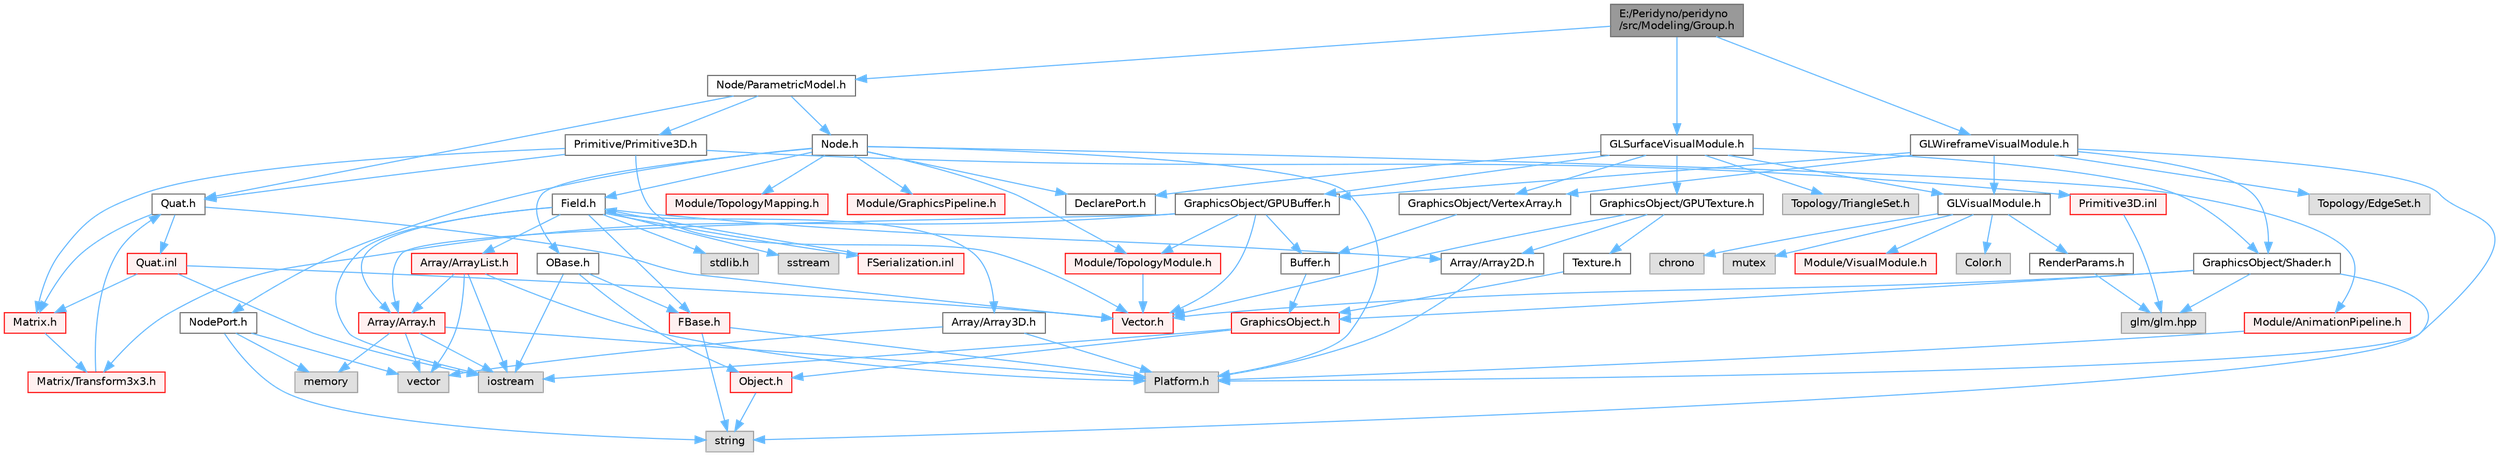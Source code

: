 digraph "E:/Peridyno/peridyno/src/Modeling/Group.h"
{
 // LATEX_PDF_SIZE
  bgcolor="transparent";
  edge [fontname=Helvetica,fontsize=10,labelfontname=Helvetica,labelfontsize=10];
  node [fontname=Helvetica,fontsize=10,shape=box,height=0.2,width=0.4];
  Node1 [id="Node000001",label="E:/Peridyno/peridyno\l/src/Modeling/Group.h",height=0.2,width=0.4,color="gray40", fillcolor="grey60", style="filled", fontcolor="black",tooltip=" "];
  Node1 -> Node2 [id="edge1_Node000001_Node000002",color="steelblue1",style="solid",tooltip=" "];
  Node2 [id="Node000002",label="Node/ParametricModel.h",height=0.2,width=0.4,color="grey40", fillcolor="white", style="filled",URL="$_parametric_model_8h.html",tooltip=" "];
  Node2 -> Node3 [id="edge2_Node000002_Node000003",color="steelblue1",style="solid",tooltip=" "];
  Node3 [id="Node000003",label="Node.h",height=0.2,width=0.4,color="grey40", fillcolor="white", style="filled",URL="$_node_8h.html",tooltip=" "];
  Node3 -> Node4 [id="edge3_Node000003_Node000004",color="steelblue1",style="solid",tooltip=" "];
  Node4 [id="Node000004",label="OBase.h",height=0.2,width=0.4,color="grey40", fillcolor="white", style="filled",URL="$_o_base_8h.html",tooltip=" "];
  Node4 -> Node5 [id="edge4_Node000004_Node000005",color="steelblue1",style="solid",tooltip=" "];
  Node5 [id="Node000005",label="iostream",height=0.2,width=0.4,color="grey60", fillcolor="#E0E0E0", style="filled",tooltip=" "];
  Node4 -> Node6 [id="edge5_Node000004_Node000006",color="steelblue1",style="solid",tooltip=" "];
  Node6 [id="Node000006",label="FBase.h",height=0.2,width=0.4,color="red", fillcolor="#FFF0F0", style="filled",URL="$_f_base_8h.html",tooltip=" "];
  Node6 -> Node7 [id="edge6_Node000006_Node000007",color="steelblue1",style="solid",tooltip=" "];
  Node7 [id="Node000007",label="Platform.h",height=0.2,width=0.4,color="grey60", fillcolor="#E0E0E0", style="filled",tooltip=" "];
  Node6 -> Node10 [id="edge7_Node000006_Node000010",color="steelblue1",style="solid",tooltip=" "];
  Node10 [id="Node000010",label="string",height=0.2,width=0.4,color="grey60", fillcolor="#E0E0E0", style="filled",tooltip=" "];
  Node4 -> Node13 [id="edge8_Node000004_Node000013",color="steelblue1",style="solid",tooltip=" "];
  Node13 [id="Node000013",label="Object.h",height=0.2,width=0.4,color="red", fillcolor="#FFF0F0", style="filled",URL="$_object_8h.html",tooltip=" "];
  Node13 -> Node10 [id="edge9_Node000013_Node000010",color="steelblue1",style="solid",tooltip=" "];
  Node3 -> Node16 [id="edge10_Node000003_Node000016",color="steelblue1",style="solid",tooltip=" "];
  Node16 [id="Node000016",label="Field.h",height=0.2,width=0.4,color="grey40", fillcolor="white", style="filled",URL="$_field_8h.html",tooltip=" "];
  Node16 -> Node5 [id="edge11_Node000016_Node000005",color="steelblue1",style="solid",tooltip=" "];
  Node16 -> Node17 [id="edge12_Node000016_Node000017",color="steelblue1",style="solid",tooltip=" "];
  Node17 [id="Node000017",label="stdlib.h",height=0.2,width=0.4,color="grey60", fillcolor="#E0E0E0", style="filled",tooltip=" "];
  Node16 -> Node18 [id="edge13_Node000016_Node000018",color="steelblue1",style="solid",tooltip=" "];
  Node18 [id="Node000018",label="sstream",height=0.2,width=0.4,color="grey60", fillcolor="#E0E0E0", style="filled",tooltip=" "];
  Node16 -> Node6 [id="edge14_Node000016_Node000006",color="steelblue1",style="solid",tooltip=" "];
  Node16 -> Node19 [id="edge15_Node000016_Node000019",color="steelblue1",style="solid",tooltip=" "];
  Node19 [id="Node000019",label="Array/Array.h",height=0.2,width=0.4,color="red", fillcolor="#FFF0F0", style="filled",URL="$_array_8h.html",tooltip=" "];
  Node19 -> Node7 [id="edge16_Node000019_Node000007",color="steelblue1",style="solid",tooltip=" "];
  Node19 -> Node21 [id="edge17_Node000019_Node000021",color="steelblue1",style="solid",tooltip=" "];
  Node21 [id="Node000021",label="vector",height=0.2,width=0.4,color="grey60", fillcolor="#E0E0E0", style="filled",tooltip=" "];
  Node19 -> Node5 [id="edge18_Node000019_Node000005",color="steelblue1",style="solid",tooltip=" "];
  Node19 -> Node22 [id="edge19_Node000019_Node000022",color="steelblue1",style="solid",tooltip=" "];
  Node22 [id="Node000022",label="memory",height=0.2,width=0.4,color="grey60", fillcolor="#E0E0E0", style="filled",tooltip=" "];
  Node16 -> Node24 [id="edge20_Node000016_Node000024",color="steelblue1",style="solid",tooltip=" "];
  Node24 [id="Node000024",label="Array/Array2D.h",height=0.2,width=0.4,color="grey40", fillcolor="white", style="filled",URL="$_array2_d_8h.html",tooltip=" "];
  Node24 -> Node7 [id="edge21_Node000024_Node000007",color="steelblue1",style="solid",tooltip=" "];
  Node16 -> Node25 [id="edge22_Node000016_Node000025",color="steelblue1",style="solid",tooltip=" "];
  Node25 [id="Node000025",label="Array/Array3D.h",height=0.2,width=0.4,color="grey40", fillcolor="white", style="filled",URL="$_array3_d_8h.html",tooltip=" "];
  Node25 -> Node7 [id="edge23_Node000025_Node000007",color="steelblue1",style="solid",tooltip=" "];
  Node25 -> Node21 [id="edge24_Node000025_Node000021",color="steelblue1",style="solid",tooltip=" "];
  Node16 -> Node26 [id="edge25_Node000016_Node000026",color="steelblue1",style="solid",tooltip=" "];
  Node26 [id="Node000026",label="Array/ArrayList.h",height=0.2,width=0.4,color="red", fillcolor="#FFF0F0", style="filled",URL="$_array_list_8h.html",tooltip=" "];
  Node26 -> Node21 [id="edge26_Node000026_Node000021",color="steelblue1",style="solid",tooltip=" "];
  Node26 -> Node5 [id="edge27_Node000026_Node000005",color="steelblue1",style="solid",tooltip=" "];
  Node26 -> Node7 [id="edge28_Node000026_Node000007",color="steelblue1",style="solid",tooltip=" "];
  Node26 -> Node19 [id="edge29_Node000026_Node000019",color="steelblue1",style="solid",tooltip=" "];
  Node16 -> Node67 [id="edge30_Node000016_Node000067",color="steelblue1",style="solid",tooltip=" "];
  Node67 [id="Node000067",label="FSerialization.inl",height=0.2,width=0.4,color="red", fillcolor="#FFF0F0", style="filled",URL="$_f_serialization_8inl.html",tooltip=" "];
  Node67 -> Node16 [id="edge31_Node000067_Node000016",color="steelblue1",style="solid",tooltip=" "];
  Node3 -> Node7 [id="edge32_Node000003_Node000007",color="steelblue1",style="solid",tooltip=" "];
  Node3 -> Node71 [id="edge33_Node000003_Node000071",color="steelblue1",style="solid",tooltip=" "];
  Node71 [id="Node000071",label="DeclarePort.h",height=0.2,width=0.4,color="grey40", fillcolor="white", style="filled",URL="$_declare_port_8h.html",tooltip=" "];
  Node3 -> Node72 [id="edge34_Node000003_Node000072",color="steelblue1",style="solid",tooltip=" "];
  Node72 [id="Node000072",label="NodePort.h",height=0.2,width=0.4,color="grey40", fillcolor="white", style="filled",URL="$_node_port_8h.html",tooltip=" "];
  Node72 -> Node10 [id="edge35_Node000072_Node000010",color="steelblue1",style="solid",tooltip=" "];
  Node72 -> Node21 [id="edge36_Node000072_Node000021",color="steelblue1",style="solid",tooltip=" "];
  Node72 -> Node22 [id="edge37_Node000072_Node000022",color="steelblue1",style="solid",tooltip=" "];
  Node3 -> Node73 [id="edge38_Node000003_Node000073",color="steelblue1",style="solid",tooltip=" "];
  Node73 [id="Node000073",label="Module/TopologyModule.h",height=0.2,width=0.4,color="red", fillcolor="#FFF0F0", style="filled",URL="$_topology_module_8h.html",tooltip=" "];
  Node73 -> Node31 [id="edge39_Node000073_Node000031",color="steelblue1",style="solid",tooltip=" "];
  Node31 [id="Node000031",label="Vector.h",height=0.2,width=0.4,color="red", fillcolor="#FFF0F0", style="filled",URL="$_vector_8h.html",tooltip=" "];
  Node3 -> Node93 [id="edge40_Node000003_Node000093",color="steelblue1",style="solid",tooltip=" "];
  Node93 [id="Node000093",label="Module/TopologyMapping.h",height=0.2,width=0.4,color="red", fillcolor="#FFF0F0", style="filled",URL="$_topology_mapping_8h.html",tooltip=" "];
  Node3 -> Node94 [id="edge41_Node000003_Node000094",color="steelblue1",style="solid",tooltip=" "];
  Node94 [id="Node000094",label="Module/AnimationPipeline.h",height=0.2,width=0.4,color="red", fillcolor="#FFF0F0", style="filled",URL="$_animation_pipeline_8h.html",tooltip=" "];
  Node94 -> Node7 [id="edge42_Node000094_Node000007",color="steelblue1",style="solid",tooltip=" "];
  Node3 -> Node96 [id="edge43_Node000003_Node000096",color="steelblue1",style="solid",tooltip=" "];
  Node96 [id="Node000096",label="Module/GraphicsPipeline.h",height=0.2,width=0.4,color="red", fillcolor="#FFF0F0", style="filled",URL="$_graphics_pipeline_8h.html",tooltip=" "];
  Node2 -> Node62 [id="edge44_Node000002_Node000062",color="steelblue1",style="solid",tooltip=" "];
  Node62 [id="Node000062",label="Quat.h",height=0.2,width=0.4,color="grey40", fillcolor="white", style="filled",URL="$_quat_8h.html",tooltip="Implementation of quaternion."];
  Node62 -> Node31 [id="edge45_Node000062_Node000031",color="steelblue1",style="solid",tooltip=" "];
  Node62 -> Node49 [id="edge46_Node000062_Node000049",color="steelblue1",style="solid",tooltip=" "];
  Node49 [id="Node000049",label="Matrix.h",height=0.2,width=0.4,color="red", fillcolor="#FFF0F0", style="filled",URL="$_matrix_8h.html",tooltip=" "];
  Node49 -> Node61 [id="edge47_Node000049_Node000061",color="steelblue1",style="solid",tooltip=" "];
  Node61 [id="Node000061",label="Matrix/Transform3x3.h",height=0.2,width=0.4,color="red", fillcolor="#FFF0F0", style="filled",URL="$_transform3x3_8h.html",tooltip=" "];
  Node61 -> Node62 [id="edge48_Node000061_Node000062",color="steelblue1",style="solid",tooltip=" "];
  Node62 -> Node63 [id="edge49_Node000062_Node000063",color="steelblue1",style="solid",tooltip=" "];
  Node63 [id="Node000063",label="Quat.inl",height=0.2,width=0.4,color="red", fillcolor="#FFF0F0", style="filled",URL="$_quat_8inl.html",tooltip=" "];
  Node63 -> Node5 [id="edge50_Node000063_Node000005",color="steelblue1",style="solid",tooltip=" "];
  Node63 -> Node31 [id="edge51_Node000063_Node000031",color="steelblue1",style="solid",tooltip=" "];
  Node63 -> Node49 [id="edge52_Node000063_Node000049",color="steelblue1",style="solid",tooltip=" "];
  Node2 -> Node97 [id="edge53_Node000002_Node000097",color="steelblue1",style="solid",tooltip=" "];
  Node97 [id="Node000097",label="Primitive/Primitive3D.h",height=0.2,width=0.4,color="grey40", fillcolor="white", style="filled",URL="$_primitive3_d_8h.html",tooltip=" "];
  Node97 -> Node31 [id="edge54_Node000097_Node000031",color="steelblue1",style="solid",tooltip=" "];
  Node97 -> Node49 [id="edge55_Node000097_Node000049",color="steelblue1",style="solid",tooltip=" "];
  Node97 -> Node62 [id="edge56_Node000097_Node000062",color="steelblue1",style="solid",tooltip=" "];
  Node97 -> Node98 [id="edge57_Node000097_Node000098",color="steelblue1",style="solid",tooltip=" "];
  Node98 [id="Node000098",label="Primitive3D.inl",height=0.2,width=0.4,color="red", fillcolor="#FFF0F0", style="filled",URL="$_primitive3_d_8inl.html",tooltip=" "];
  Node98 -> Node66 [id="edge58_Node000098_Node000066",color="steelblue1",style="solid",tooltip=" "];
  Node66 [id="Node000066",label="glm/glm.hpp",height=0.2,width=0.4,color="grey60", fillcolor="#E0E0E0", style="filled",tooltip=" "];
  Node1 -> Node101 [id="edge59_Node000001_Node000101",color="steelblue1",style="solid",tooltip=" "];
  Node101 [id="Node000101",label="GLSurfaceVisualModule.h",height=0.2,width=0.4,color="grey40", fillcolor="white", style="filled",URL="$_g_l_surface_visual_module_8h.html",tooltip=" "];
  Node101 -> Node71 [id="edge60_Node000101_Node000071",color="steelblue1",style="solid",tooltip=" "];
  Node101 -> Node102 [id="edge61_Node000101_Node000102",color="steelblue1",style="solid",tooltip=" "];
  Node102 [id="Node000102",label="Topology/TriangleSet.h",height=0.2,width=0.4,color="grey60", fillcolor="#E0E0E0", style="filled",tooltip=" "];
  Node101 -> Node103 [id="edge62_Node000101_Node000103",color="steelblue1",style="solid",tooltip=" "];
  Node103 [id="Node000103",label="GLVisualModule.h",height=0.2,width=0.4,color="grey40", fillcolor="white", style="filled",URL="$_g_l_visual_module_8h.html",tooltip=" "];
  Node103 -> Node104 [id="edge63_Node000103_Node000104",color="steelblue1",style="solid",tooltip=" "];
  Node104 [id="Node000104",label="chrono",height=0.2,width=0.4,color="grey60", fillcolor="#E0E0E0", style="filled",tooltip=" "];
  Node103 -> Node76 [id="edge64_Node000103_Node000076",color="steelblue1",style="solid",tooltip=" "];
  Node76 [id="Node000076",label="mutex",height=0.2,width=0.4,color="grey60", fillcolor="#E0E0E0", style="filled",tooltip=" "];
  Node103 -> Node105 [id="edge65_Node000103_Node000105",color="steelblue1",style="solid",tooltip=" "];
  Node105 [id="Node000105",label="Module/VisualModule.h",height=0.2,width=0.4,color="red", fillcolor="#FFF0F0", style="filled",URL="$_visual_module_8h.html",tooltip=" "];
  Node103 -> Node106 [id="edge66_Node000103_Node000106",color="steelblue1",style="solid",tooltip=" "];
  Node106 [id="Node000106",label="Color.h",height=0.2,width=0.4,color="grey60", fillcolor="#E0E0E0", style="filled",tooltip=" "];
  Node103 -> Node107 [id="edge67_Node000103_Node000107",color="steelblue1",style="solid",tooltip=" "];
  Node107 [id="Node000107",label="RenderParams.h",height=0.2,width=0.4,color="grey40", fillcolor="white", style="filled",URL="$_render_params_8h.html",tooltip=" "];
  Node107 -> Node66 [id="edge68_Node000107_Node000066",color="steelblue1",style="solid",tooltip=" "];
  Node101 -> Node108 [id="edge69_Node000101_Node000108",color="steelblue1",style="solid",tooltip=" "];
  Node108 [id="Node000108",label="GraphicsObject/GPUBuffer.h",height=0.2,width=0.4,color="grey40", fillcolor="white", style="filled",URL="$_g_p_u_buffer_8h.html",tooltip=" "];
  Node108 -> Node109 [id="edge70_Node000108_Node000109",color="steelblue1",style="solid",tooltip=" "];
  Node109 [id="Node000109",label="Buffer.h",height=0.2,width=0.4,color="grey40", fillcolor="white", style="filled",URL="$_buffer_8h.html",tooltip=" "];
  Node109 -> Node110 [id="edge71_Node000109_Node000110",color="steelblue1",style="solid",tooltip=" "];
  Node110 [id="Node000110",label="GraphicsObject.h",height=0.2,width=0.4,color="red", fillcolor="#FFF0F0", style="filled",URL="$_graphics_object_8h.html",tooltip=" "];
  Node110 -> Node5 [id="edge72_Node000110_Node000005",color="steelblue1",style="solid",tooltip=" "];
  Node110 -> Node13 [id="edge73_Node000110_Node000013",color="steelblue1",style="solid",tooltip=" "];
  Node108 -> Node19 [id="edge74_Node000108_Node000019",color="steelblue1",style="solid",tooltip=" "];
  Node108 -> Node31 [id="edge75_Node000108_Node000031",color="steelblue1",style="solid",tooltip=" "];
  Node108 -> Node61 [id="edge76_Node000108_Node000061",color="steelblue1",style="solid",tooltip=" "];
  Node108 -> Node73 [id="edge77_Node000108_Node000073",color="steelblue1",style="solid",tooltip=" "];
  Node101 -> Node111 [id="edge78_Node000101_Node000111",color="steelblue1",style="solid",tooltip=" "];
  Node111 [id="Node000111",label="GraphicsObject/GPUTexture.h",height=0.2,width=0.4,color="grey40", fillcolor="white", style="filled",URL="$_g_p_u_texture_8h.html",tooltip=" "];
  Node111 -> Node112 [id="edge79_Node000111_Node000112",color="steelblue1",style="solid",tooltip=" "];
  Node112 [id="Node000112",label="Texture.h",height=0.2,width=0.4,color="grey40", fillcolor="white", style="filled",URL="$_texture_8h.html",tooltip=" "];
  Node112 -> Node110 [id="edge80_Node000112_Node000110",color="steelblue1",style="solid",tooltip=" "];
  Node111 -> Node31 [id="edge81_Node000111_Node000031",color="steelblue1",style="solid",tooltip=" "];
  Node111 -> Node24 [id="edge82_Node000111_Node000024",color="steelblue1",style="solid",tooltip=" "];
  Node101 -> Node113 [id="edge83_Node000101_Node000113",color="steelblue1",style="solid",tooltip=" "];
  Node113 [id="Node000113",label="GraphicsObject/VertexArray.h",height=0.2,width=0.4,color="grey40", fillcolor="white", style="filled",URL="$_vertex_array_8h.html",tooltip=" "];
  Node113 -> Node109 [id="edge84_Node000113_Node000109",color="steelblue1",style="solid",tooltip=" "];
  Node101 -> Node114 [id="edge85_Node000101_Node000114",color="steelblue1",style="solid",tooltip=" "];
  Node114 [id="Node000114",label="GraphicsObject/Shader.h",height=0.2,width=0.4,color="grey40", fillcolor="white", style="filled",URL="$_shader_8h.html",tooltip=" "];
  Node114 -> Node110 [id="edge86_Node000114_Node000110",color="steelblue1",style="solid",tooltip=" "];
  Node114 -> Node10 [id="edge87_Node000114_Node000010",color="steelblue1",style="solid",tooltip=" "];
  Node114 -> Node31 [id="edge88_Node000114_Node000031",color="steelblue1",style="solid",tooltip=" "];
  Node114 -> Node66 [id="edge89_Node000114_Node000066",color="steelblue1",style="solid",tooltip=" "];
  Node1 -> Node115 [id="edge90_Node000001_Node000115",color="steelblue1",style="solid",tooltip=" "];
  Node115 [id="Node000115",label="GLWireframeVisualModule.h",height=0.2,width=0.4,color="grey40", fillcolor="white", style="filled",URL="$_g_l_wireframe_visual_module_8h.html",tooltip=" "];
  Node115 -> Node7 [id="edge91_Node000115_Node000007",color="steelblue1",style="solid",tooltip=" "];
  Node115 -> Node116 [id="edge92_Node000115_Node000116",color="steelblue1",style="solid",tooltip=" "];
  Node116 [id="Node000116",label="Topology/EdgeSet.h",height=0.2,width=0.4,color="grey60", fillcolor="#E0E0E0", style="filled",tooltip=" "];
  Node115 -> Node103 [id="edge93_Node000115_Node000103",color="steelblue1",style="solid",tooltip=" "];
  Node115 -> Node108 [id="edge94_Node000115_Node000108",color="steelblue1",style="solid",tooltip=" "];
  Node115 -> Node113 [id="edge95_Node000115_Node000113",color="steelblue1",style="solid",tooltip=" "];
  Node115 -> Node114 [id="edge96_Node000115_Node000114",color="steelblue1",style="solid",tooltip=" "];
}
